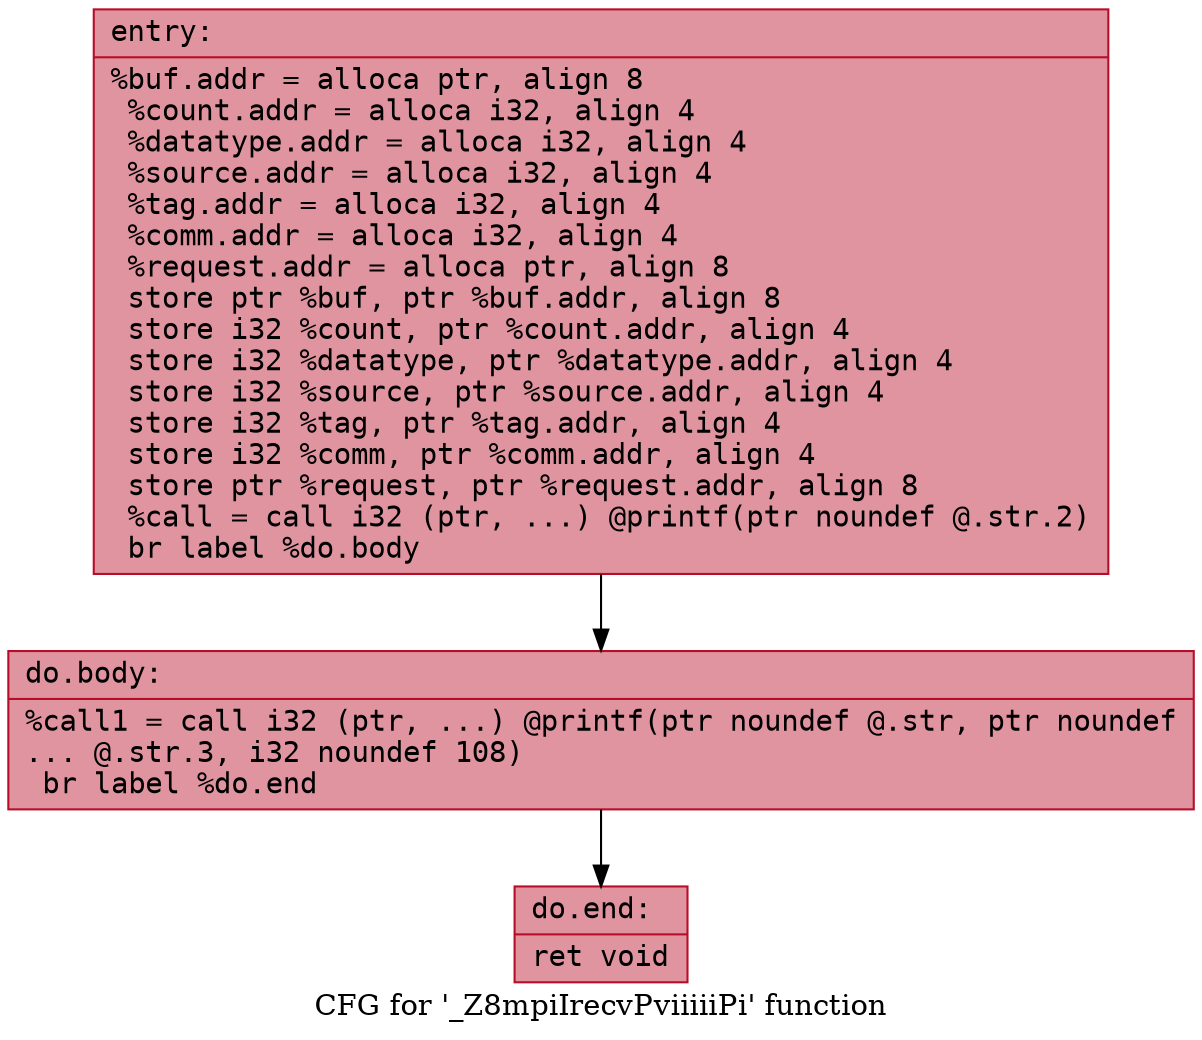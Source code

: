 digraph "CFG for '_Z8mpiIrecvPviiiiiPi' function" {
	label="CFG for '_Z8mpiIrecvPviiiiiPi' function";

	Node0x5606e004d970 [shape=record,color="#b70d28ff", style=filled, fillcolor="#b70d2870" fontname="Courier",label="{entry:\l|  %buf.addr = alloca ptr, align 8\l  %count.addr = alloca i32, align 4\l  %datatype.addr = alloca i32, align 4\l  %source.addr = alloca i32, align 4\l  %tag.addr = alloca i32, align 4\l  %comm.addr = alloca i32, align 4\l  %request.addr = alloca ptr, align 8\l  store ptr %buf, ptr %buf.addr, align 8\l  store i32 %count, ptr %count.addr, align 4\l  store i32 %datatype, ptr %datatype.addr, align 4\l  store i32 %source, ptr %source.addr, align 4\l  store i32 %tag, ptr %tag.addr, align 4\l  store i32 %comm, ptr %comm.addr, align 4\l  store ptr %request, ptr %request.addr, align 8\l  %call = call i32 (ptr, ...) @printf(ptr noundef @.str.2)\l  br label %do.body\l}"];
	Node0x5606e004d970 -> Node0x5606e003c2e0[tooltip="entry -> do.body\nProbability 100.00%" ];
	Node0x5606e003c2e0 [shape=record,color="#b70d28ff", style=filled, fillcolor="#b70d2870" fontname="Courier",label="{do.body:\l|  %call1 = call i32 (ptr, ...) @printf(ptr noundef @.str, ptr noundef\l... @.str.3, i32 noundef 108)\l  br label %do.end\l}"];
	Node0x5606e003c2e0 -> Node0x5606e003c460[tooltip="do.body -> do.end\nProbability 100.00%" ];
	Node0x5606e003c460 [shape=record,color="#b70d28ff", style=filled, fillcolor="#b70d2870" fontname="Courier",label="{do.end:\l|  ret void\l}"];
}
